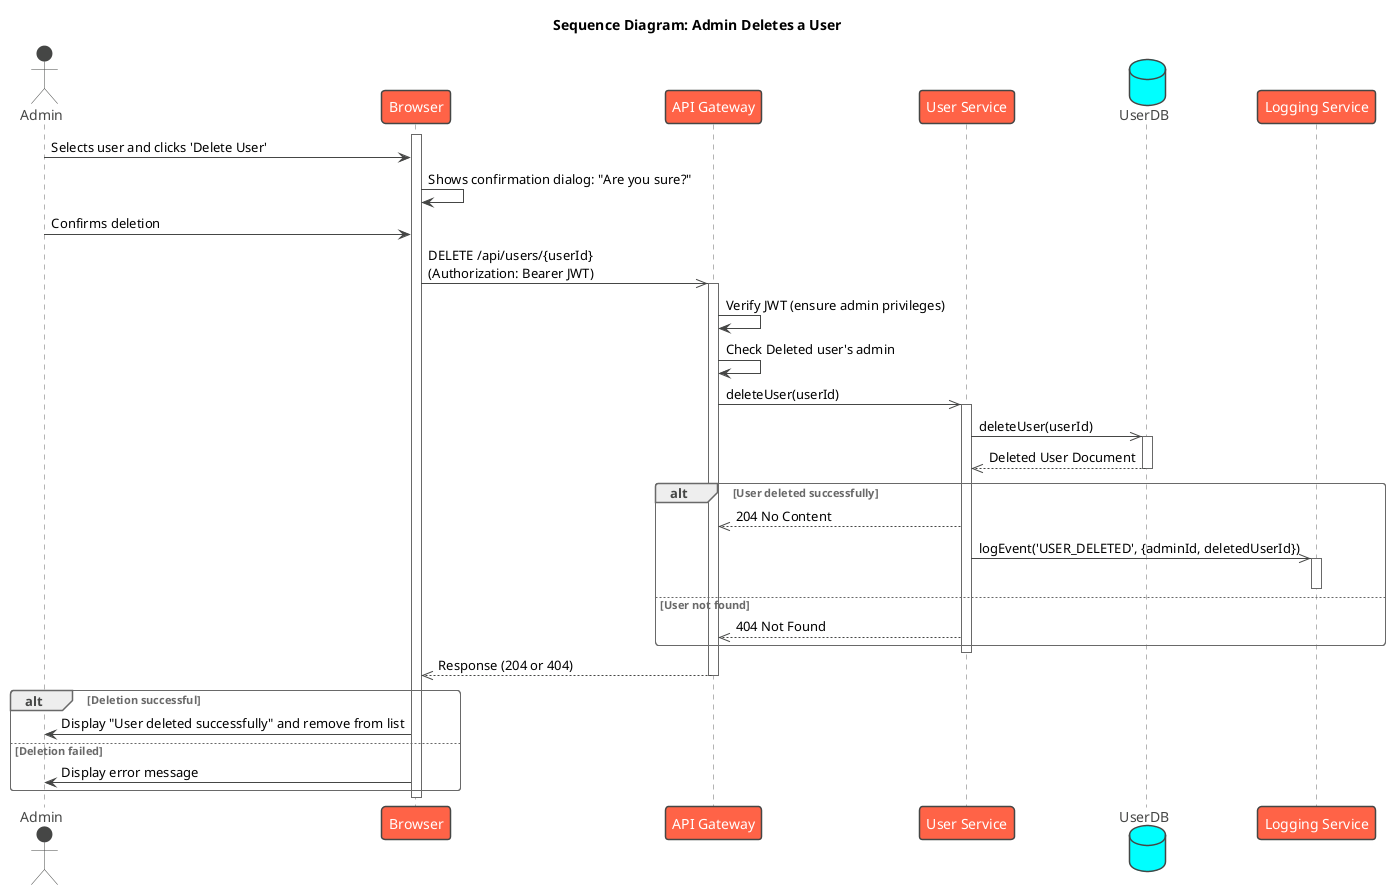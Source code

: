 @startuml
!theme vibrant

title Sequence Diagram: Admin Deletes a User

actor Admin
participant Browser
participant "API Gateway" as Gateway
participant "User Service" as UserService
database "UserDB"
participant "Logging Service" as LoggingService

activate Browser
Admin -> Browser : Selects user and clicks 'Delete User'
Browser -> Browser : Shows confirmation dialog: "Are you sure?"
Admin -> Browser : Confirms deletion

Browser ->> Gateway : DELETE /api/users/{userId}\n(Authorization: Bearer JWT)
activate Gateway

Gateway -> Gateway : Verify JWT (ensure admin privileges)
Gateway -> Gateway : Check Deleted user's admin 
Gateway ->> UserService : deleteUser(userId)
activate UserService

UserService ->> UserDB : deleteUser(userId)
activate UserDB
UserDB -->> UserService : Deleted User Document
deactivate UserDB

alt User deleted successfully
    UserService -->> Gateway : 204 No Content
    
    ' Asynchronous Logging
    UserService ->> LoggingService : logEvent('USER_DELETED', {adminId, deletedUserId})
    activate LoggingService
    deactivate LoggingService

else User not found
    UserService -->> Gateway : 404 Not Found
end

deactivate UserService
Gateway -->> Browser : Response (204 or 404)
deactivate Gateway

alt Deletion successful
    Browser -> Admin : Display "User deleted successfully" and remove from list
else Deletion failed
    Browser -> Admin : Display error message
end
deactivate Browser

@enduml
